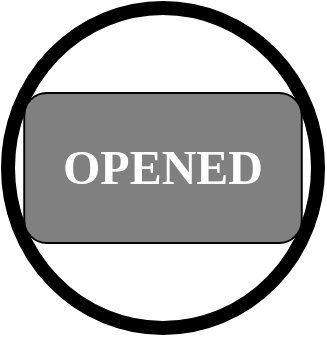 <mxfile version="14.4.9" type="device"><diagram id="EdOdYLd745k9jErIkd-h" name="Page-1"><mxGraphModel dx="868" dy="393" grid="1" gridSize="10" guides="1" tooltips="1" connect="1" arrows="1" fold="1" page="1" pageScale="1" pageWidth="850" pageHeight="1100" math="0" shadow="0"><root><mxCell id="0"/><mxCell id="1" parent="0"/><mxCell id="-pptTJoxGXP5NM-kiDOO-2" value="" style="ellipse;whiteSpace=wrap;html=1;fillColor=#FFFFFF;strokeWidth=7;" vertex="1" parent="1"><mxGeometry x="360" y="120" width="155" height="160" as="geometry"/></mxCell><mxCell id="-pptTJoxGXP5NM-kiDOO-1" value="&lt;font style=&quot;font-size: 24px&quot; color=&quot;#ffffff&quot; face=&quot;Verdana&quot;&gt;&lt;b&gt;OPENED&lt;/b&gt;&lt;/font&gt;" style="rounded=1;whiteSpace=wrap;html=1;fillColor=#808080;" vertex="1" parent="1"><mxGeometry x="368.13" y="162.5" width="138.75" height="75" as="geometry"/></mxCell></root></mxGraphModel></diagram></mxfile>